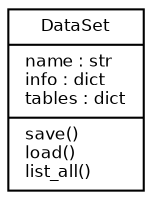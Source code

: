 digraph MlManager{

fontname = "Bitstream Vera Sans"
fontsize = 8

node [
    fontname = "Bitstream Vera Sans"
    fontsize = 8
    shape = "record"
]

edge [
    fontname = "Bitstream Vera Sans"
    fontsize = 8
]

dataset [label="{DataSet|name : str\linfo : dict\ltables : dict\l|save()\lload()\llist_all()\l}"]

}
